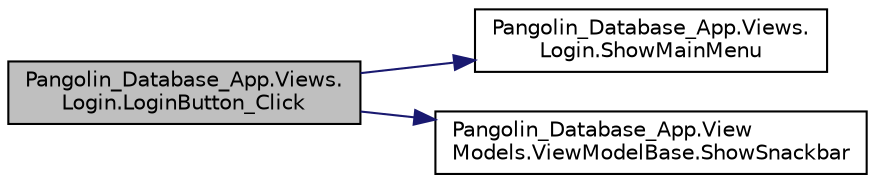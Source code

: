 digraph "Pangolin_Database_App.Views.Login.LoginButton_Click"
{
 // LATEX_PDF_SIZE
  edge [fontname="Helvetica",fontsize="10",labelfontname="Helvetica",labelfontsize="10"];
  node [fontname="Helvetica",fontsize="10",shape=record];
  rankdir="LR";
  Node1 [label="Pangolin_Database_App.Views.\lLogin.LoginButton_Click",height=0.2,width=0.4,color="black", fillcolor="grey75", style="filled", fontcolor="black",tooltip="Login function"];
  Node1 -> Node2 [color="midnightblue",fontsize="10",style="solid"];
  Node2 [label="Pangolin_Database_App.Views.\lLogin.ShowMainMenu",height=0.2,width=0.4,color="black", fillcolor="white", style="filled",URL="$class_pangolin___database___app_1_1_views_1_1_login.html#ac940d5c0fad3dbbe25b73dd7c3e7e00a",tooltip="Closes this view and shows main view"];
  Node1 -> Node3 [color="midnightblue",fontsize="10",style="solid"];
  Node3 [label="Pangolin_Database_App.View\lModels.ViewModelBase.ShowSnackbar",height=0.2,width=0.4,color="black", fillcolor="white", style="filled",URL="$class_pangolin___database___app_1_1_view_models_1_1_view_model_base.html#a6d87a9a8af52fb8f2dc3287a6ce314f6",tooltip="Shows snackbar with a message"];
}
